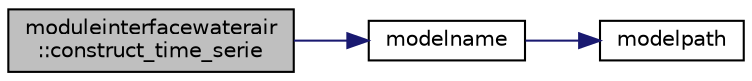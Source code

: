 digraph "moduleinterfacewaterair::construct_time_serie"
{
 // LATEX_PDF_SIZE
  edge [fontname="Helvetica",fontsize="10",labelfontname="Helvetica",labelfontsize="10"];
  node [fontname="Helvetica",fontsize="10",shape=record];
  rankdir="LR";
  Node1 [label="moduleinterfacewaterair\l::construct_time_serie",height=0.2,width=0.4,color="black", fillcolor="grey75", style="filled", fontcolor="black",tooltip=" "];
  Node1 -> Node2 [color="midnightblue",fontsize="10",style="solid"];
  Node2 [label="modelname",height=0.2,width=0.4,color="black", fillcolor="white", style="filled",URL="$_main_8_f90.html#af0ae0b978e6573bc461573aa66062e83",tooltip=" "];
  Node2 -> Node3 [color="midnightblue",fontsize="10",style="solid"];
  Node3 [label="modelpath",height=0.2,width=0.4,color="black", fillcolor="white", style="filled",URL="$_main_8_f90.html#ada5b220b45dcba73a75264dcde43e3bd",tooltip=" "];
}
